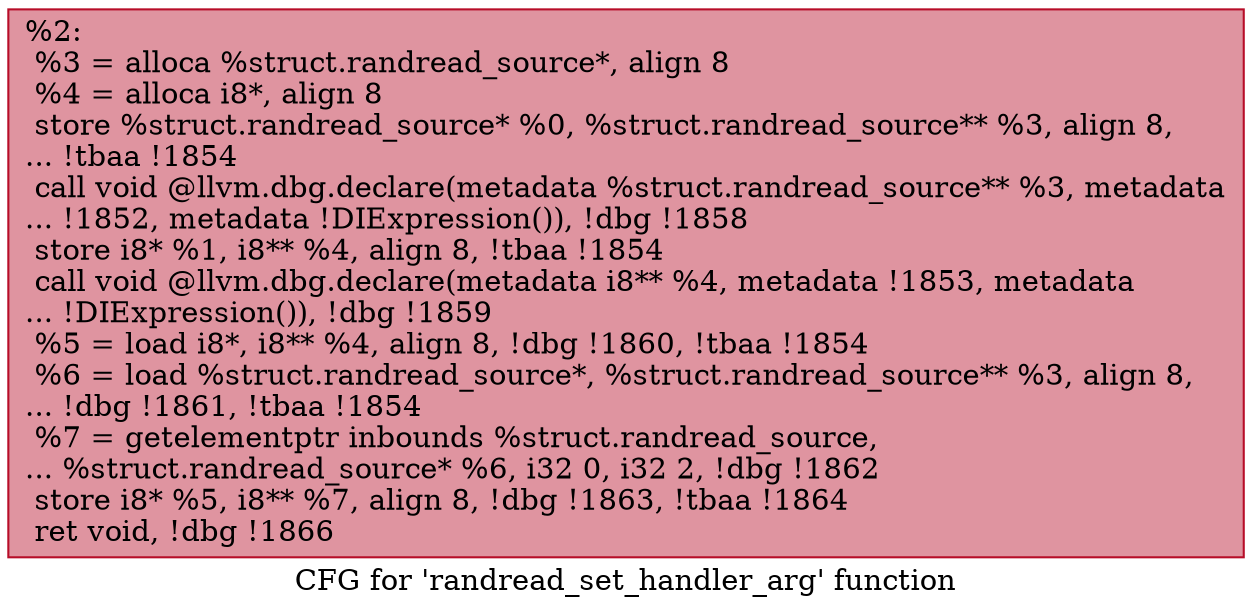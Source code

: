 digraph "CFG for 'randread_set_handler_arg' function" {
	label="CFG for 'randread_set_handler_arg' function";

	Node0x279e7b0 [shape=record,color="#b70d28ff", style=filled, fillcolor="#b70d2870",label="{%2:\l  %3 = alloca %struct.randread_source*, align 8\l  %4 = alloca i8*, align 8\l  store %struct.randread_source* %0, %struct.randread_source** %3, align 8,\l... !tbaa !1854\l  call void @llvm.dbg.declare(metadata %struct.randread_source** %3, metadata\l... !1852, metadata !DIExpression()), !dbg !1858\l  store i8* %1, i8** %4, align 8, !tbaa !1854\l  call void @llvm.dbg.declare(metadata i8** %4, metadata !1853, metadata\l... !DIExpression()), !dbg !1859\l  %5 = load i8*, i8** %4, align 8, !dbg !1860, !tbaa !1854\l  %6 = load %struct.randread_source*, %struct.randread_source** %3, align 8,\l... !dbg !1861, !tbaa !1854\l  %7 = getelementptr inbounds %struct.randread_source,\l... %struct.randread_source* %6, i32 0, i32 2, !dbg !1862\l  store i8* %5, i8** %7, align 8, !dbg !1863, !tbaa !1864\l  ret void, !dbg !1866\l}"];
}
